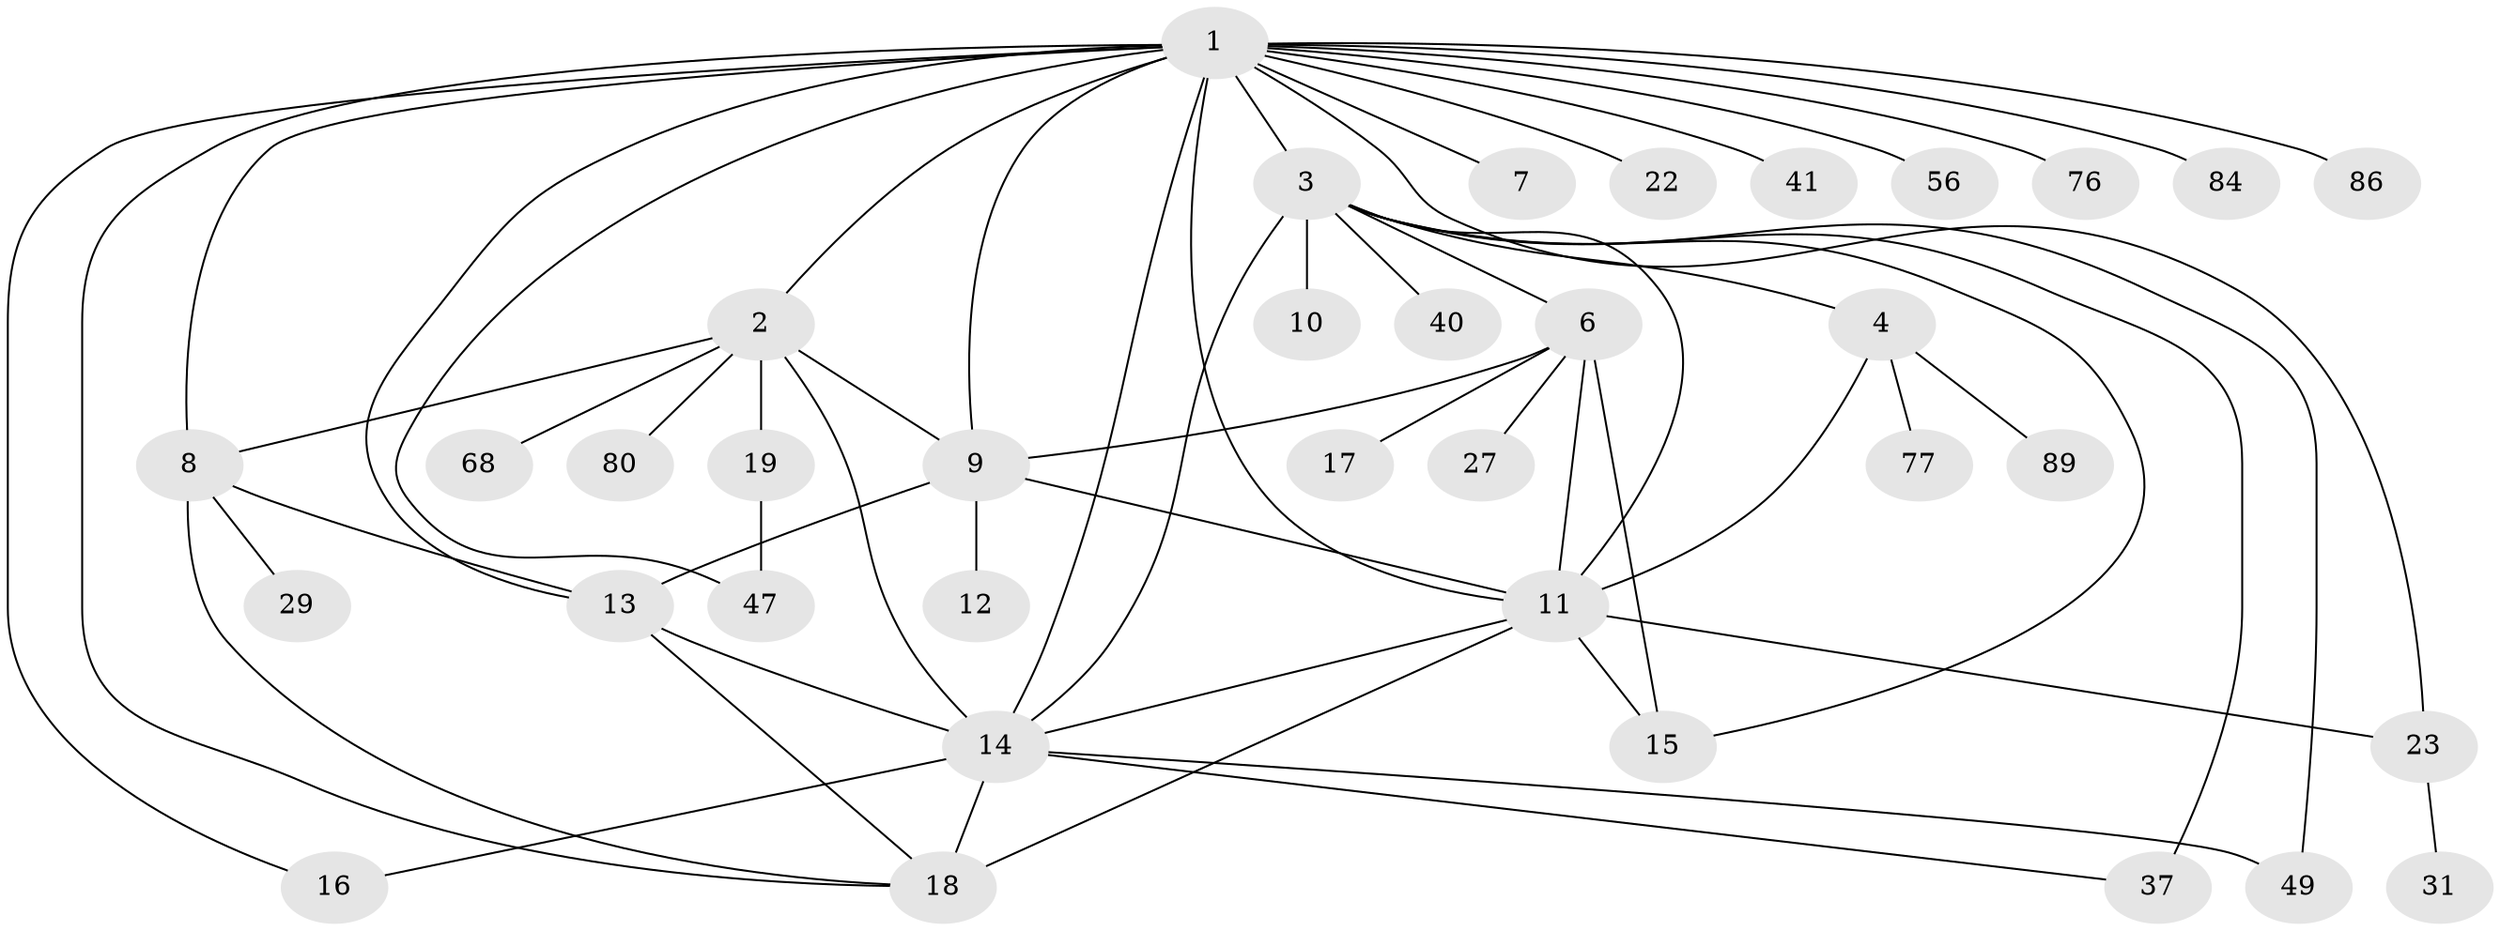 // original degree distribution, {20: 0.010869565217391304, 7: 0.021739130434782608, 11: 0.021739130434782608, 4: 0.06521739130434782, 8: 0.021739130434782608, 6: 0.03260869565217391, 1: 0.5108695652173914, 5: 0.021739130434782608, 12: 0.010869565217391304, 2: 0.16304347826086957, 9: 0.010869565217391304, 3: 0.10869565217391304}
// Generated by graph-tools (version 1.1) at 2025/18/03/04/25 18:18:26]
// undirected, 36 vertices, 59 edges
graph export_dot {
graph [start="1"]
  node [color=gray90,style=filled];
  1 [super="+26"];
  2;
  3 [super="+42+33+91+5"];
  4;
  6;
  7;
  8 [super="+20+21"];
  9 [super="+90+51+48"];
  10;
  11 [super="+58+66+85+24"];
  12;
  13 [super="+35+46+39+75+28"];
  14 [super="+36+59+32+50+45"];
  15 [super="+69"];
  16 [super="+70"];
  17;
  18 [super="+25+44+71"];
  19;
  22;
  23 [super="+53"];
  27;
  29;
  31;
  37 [super="+38"];
  40;
  41 [super="+55"];
  47 [super="+54"];
  49;
  56;
  68;
  76;
  77;
  80;
  84;
  86;
  89;
  1 -- 2;
  1 -- 3 [weight=2];
  1 -- 7;
  1 -- 8;
  1 -- 9 [weight=2];
  1 -- 13;
  1 -- 14;
  1 -- 16;
  1 -- 18;
  1 -- 22;
  1 -- 23;
  1 -- 41;
  1 -- 47;
  1 -- 56;
  1 -- 76;
  1 -- 84;
  1 -- 86;
  1 -- 11;
  2 -- 8;
  2 -- 14;
  2 -- 19;
  2 -- 68;
  2 -- 80;
  2 -- 9;
  3 -- 4;
  3 -- 6;
  3 -- 10;
  3 -- 40;
  3 -- 37 [weight=2];
  3 -- 11;
  3 -- 15;
  3 -- 14 [weight=2];
  3 -- 49;
  4 -- 11;
  4 -- 77;
  4 -- 89;
  6 -- 15;
  6 -- 17;
  6 -- 27;
  6 -- 9;
  6 -- 11;
  8 -- 18;
  8 -- 29;
  8 -- 13;
  9 -- 12;
  9 -- 11;
  9 -- 13;
  11 -- 15 [weight=2];
  11 -- 18;
  11 -- 23;
  11 -- 14;
  13 -- 18;
  13 -- 14 [weight=2];
  14 -- 18 [weight=2];
  14 -- 16;
  14 -- 49;
  14 -- 37;
  19 -- 47;
  23 -- 31;
}
